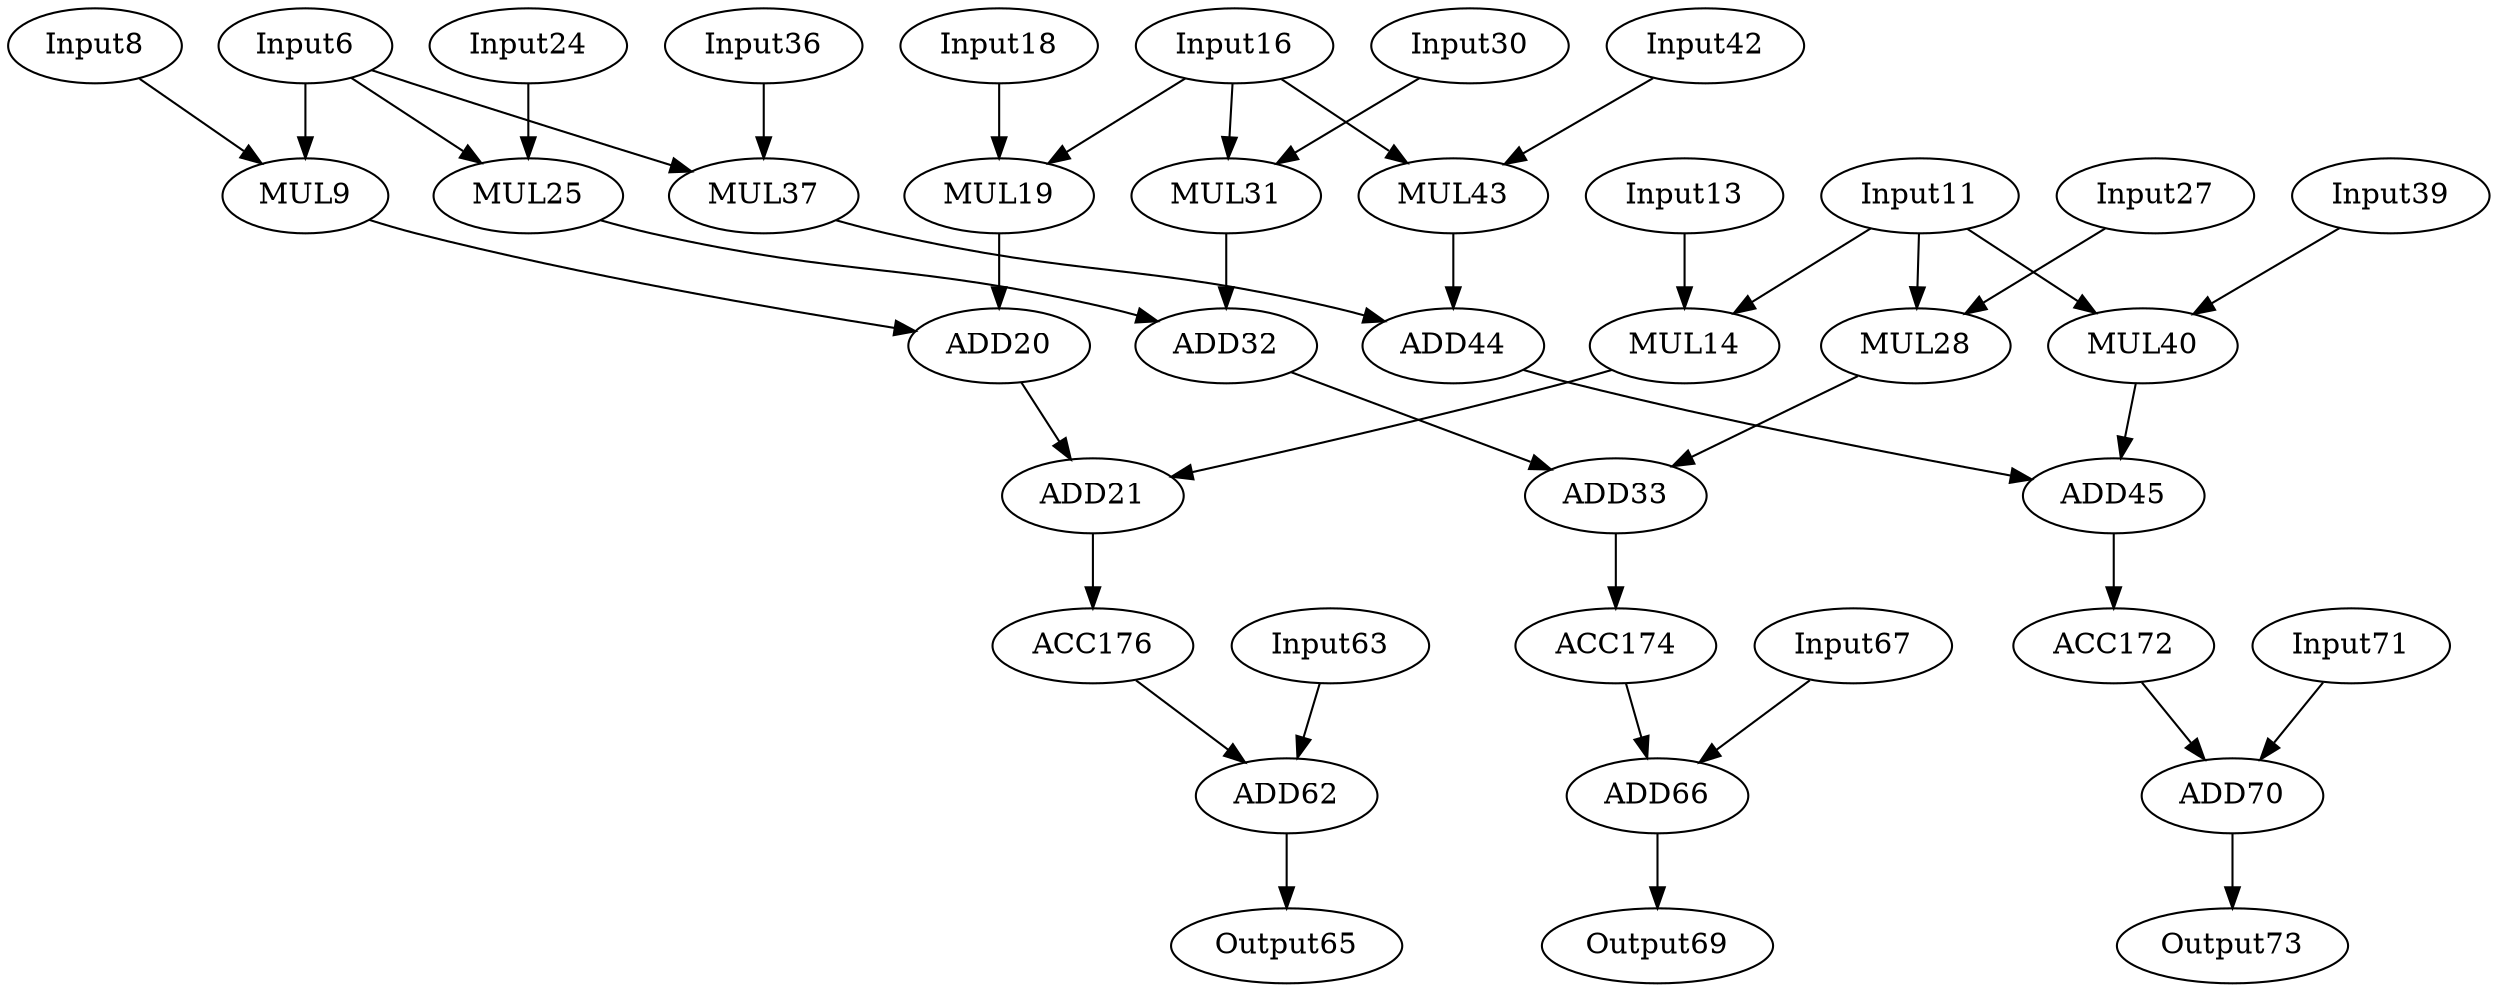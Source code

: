 Digraph G {
Input6[opcode=input, ref_name="A0", size=3844, offset="0, 0", pattern="4, 5, 108, 5, -508, 27, -492, 27"];
Input8[opcode=input, ref_name="W00", size=100, offset="0, 0", pattern="4, 5, 4, 5, -96, 27, -96, 27"];
MUL9[opcode=mul];
Input11[opcode=input, ref_name="A1", size=3844, offset="0, 0", pattern="4, 5, 108, 5, -508, 27, -492, 27"];
Input13[opcode=input, ref_name="W01", size=100, offset="0, 0", pattern="4, 5, 4, 5, -96, 27, -96, 27"];
MUL14[opcode=mul];
Input16[opcode=input, ref_name="A2", size=3844, offset="0, 0", pattern="4, 5, 108, 5, -508, 27, -492, 27"];
Input18[opcode=input, ref_name="W02", size=100, offset="0, 0", pattern="4, 5, 4, 5, -96, 27, -96, 27"];
MUL19[opcode=mul];
ADD20[opcode=add];
ADD21[opcode=add];
Input24[opcode=input, ref_name="W10", size=100, offset="0, 0", pattern="4, 5, 4, 5, -96, 27, -96, 27"];
MUL25[opcode=mul];
Input27[opcode=input, ref_name="W11", size=100, offset="0, 0", pattern="4, 5, 4, 5, -96, 27, -96, 27"];
MUL28[opcode=mul];
Input30[opcode=input, ref_name="W12", size=100, offset="0, 0", pattern="4, 5, 4, 5, -96, 27, -96, 27"];
MUL31[opcode=mul];
ADD32[opcode=add];
ADD33[opcode=add];
Input36[opcode=input, ref_name="W20", size=100, offset="0, 0", pattern="4, 5, 4, 5, -96, 27, -96, 27"];
MUL37[opcode=mul];
Input39[opcode=input, ref_name="W21", size=100, offset="0, 0", pattern="4, 5, 4, 5, -96, 27, -96, 27"];
MUL40[opcode=mul];
Input42[opcode=input, ref_name="W22", size=100, offset="0, 0", pattern="4, 5, 4, 5, -96, 27, -96, 27"];
MUL43[opcode=mul];
ADD44[opcode=add];
ADD45[opcode=add];
ADD62[opcode=add];
Input63[opcode=input, ref_name="U0", size=2916, offset="0, 0", pattern="0, 5, 0, 5, 4, 27, 4, 27"];
Output65[opcode=output, ref_name="B0", size=2916, offset="0, 0", pattern="0, 5, 0, 5, 4, 27, 4, 27"];
ADD66[opcode=add];
Input67[opcode=input, ref_name="U1", size=2916, offset="0, 0", pattern="0, 5, 0, 5, 4, 27, 4, 27"];
Output69[opcode=output, ref_name="B1", size=2916, offset="0, 0", pattern="0, 5, 0, 5, 4, 27, 4, 27"];
ADD70[opcode=add];
Input71[opcode=input, ref_name="U2", size=2916, offset="0, 0", pattern="0, 5, 0, 5, 4, 27, 4, 27"];
Output73[opcode=output, ref_name="B2", size=2916, offset="0, 0", pattern="0, 5, 0, 5, 4, 27, 4, 27"];
ACC172[opcode=acc, acc_params="0, 25, 1, 729", acc_first=1];
ACC174[opcode=acc, acc_params="0, 25, 1, 729", acc_first=1];
ACC176[opcode=acc, acc_params="0, 25, 1, 729", acc_first=1];
Input6->MUL37[operand=1];
Input6->MUL25[operand=1];
Input6->MUL9[operand=1];
Input8->MUL9[operand=0];
MUL9->ADD20[operand=0];
Input11->MUL40[operand=1];
Input11->MUL28[operand=1];
Input11->MUL14[operand=1];
Input13->MUL14[operand=0];
MUL14->ADD21[operand=1];
Input16->MUL43[operand=1];
Input16->MUL31[operand=1];
Input16->MUL19[operand=1];
Input18->MUL19[operand=0];
ADD20->ADD21[operand=0];
Input24->MUL25[operand=0];
MUL25->ADD32[operand=0];
Input27->MUL28[operand=0];
MUL28->ADD33[operand=1];
Input30->MUL31[operand=0];
ADD32->ADD33[operand=0];
Input36->MUL37[operand=0];
MUL37->ADD44[operand=0];
Input39->MUL40[operand=0];
MUL40->ADD45[operand=1];
Input42->MUL43[operand=0];
ADD44->ADD45[operand=0];
Input63->ADD62[operand=0];
ADD62->Output65[operand=0];
Input67->ADD66[operand=0];
ADD66->Output69[operand=0];
Input71->ADD70[operand=0];
ADD70->Output73[operand=0];
MUL43->ADD44[operand=1];
ADD45->ACC172[operand=0];
ACC172->ADD70[operand=1];
MUL31->ADD32[operand=1];
ADD33->ACC174[operand=0];
ACC174->ADD66[operand=1];
MUL19->ADD20[operand=1];
ADD21->ACC176[operand=0];
ACC176->ADD62[operand=1];
}
